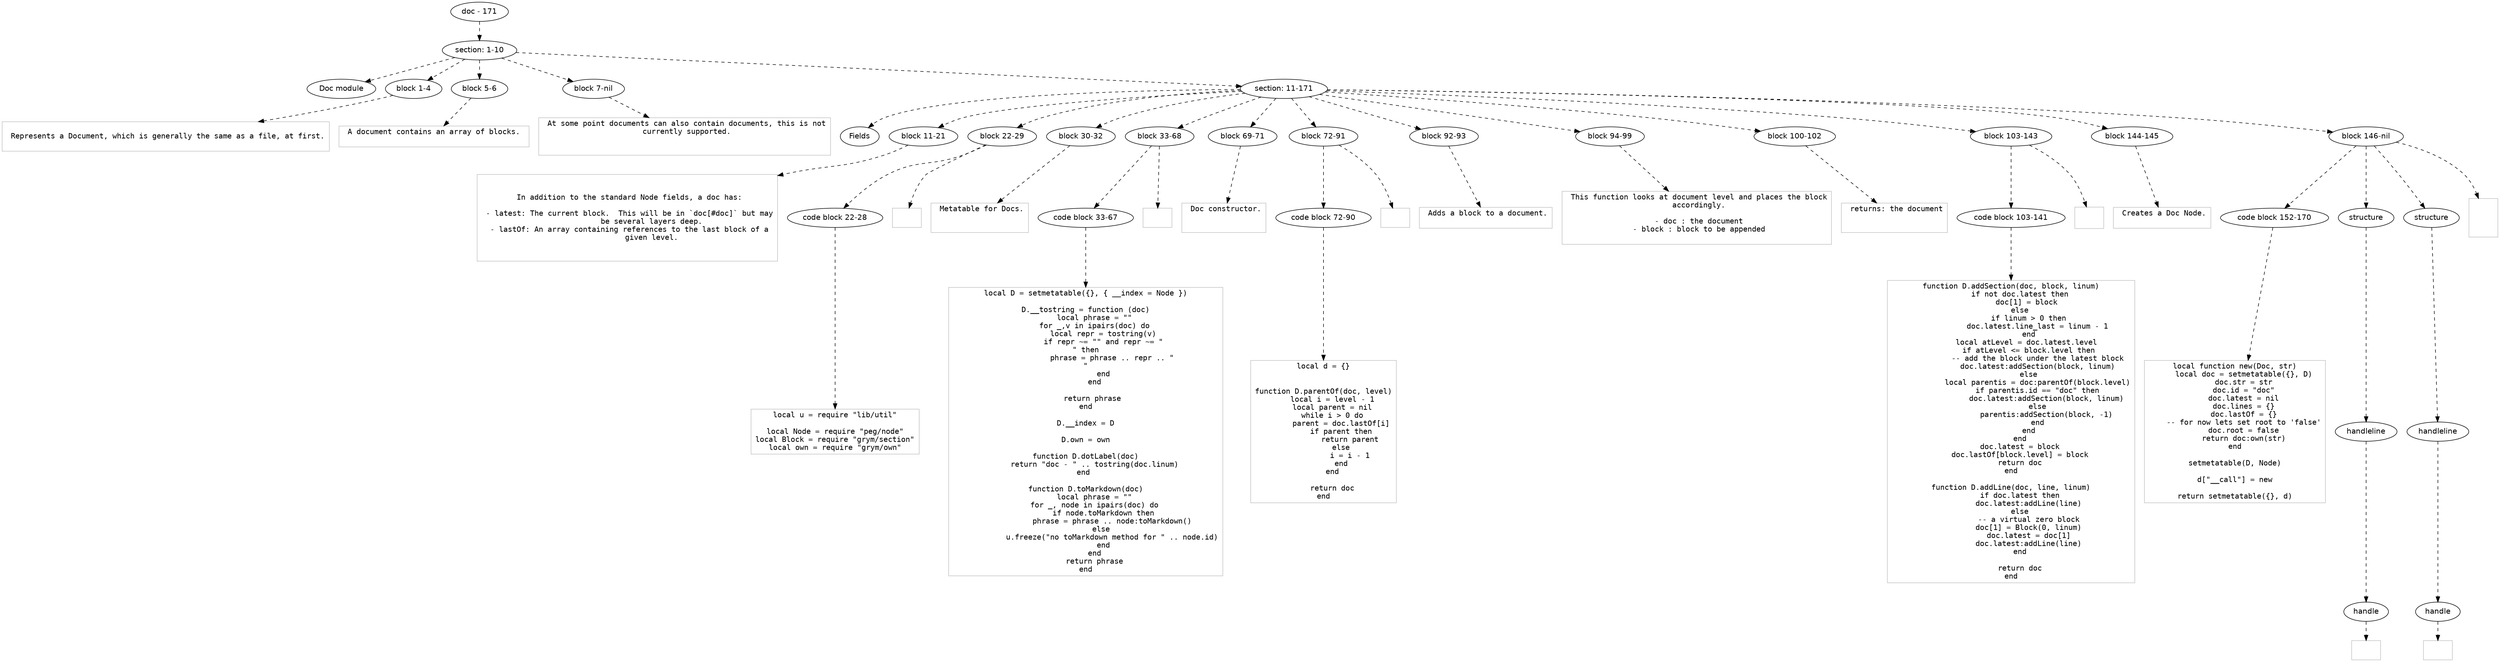 digraph hierarchy {

node [fontname=Helvetica]
edge [style=dashed]

doc_0 [label="doc - 171"]

doc_0 -> { section_1}
{rank=same; section_1}

section_1 [label="section: 1-10"]

section_1 -> { header_2 block_3 block_4 block_5 section_6}
{rank=same; header_2 block_3 block_4 block_5 section_6}

header_2 [label="Doc module"]
block_3 [label="block 1-4"]
block_4 [label="block 5-6"]
block_5 [label="block 7-nil"]
section_6 [label="section: 11-171"]


block_3 -> leaf_7
leaf_7  [color=Gray,shape=rectangle,fontname=Inconsolata,label="
 Represents a Document, which is generally the same as a file, at first.

"]
block_4 -> leaf_8
leaf_8  [color=Gray,shape=rectangle,fontname=Inconsolata,label=" A document contains an array of blocks. 

"]
block_5 -> leaf_9
leaf_9  [color=Gray,shape=rectangle,fontname=Inconsolata,label=" At some point documents can also contain documents, this is not
 currently supported.


"]section_6 -> { header_10 block_11 block_12 block_13 block_14 block_15 block_16 block_17 block_18 block_19 block_20 block_21 block_22}
{rank=same; header_10 block_11 block_12 block_13 block_14 block_15 block_16 block_17 block_18 block_19 block_20 block_21 block_22}

header_10 [label="Fields"]
block_11 [label="block 11-21"]
block_12 [label="block 22-29"]
block_13 [label="block 30-32"]
block_14 [label="block 33-68"]
block_15 [label="block 69-71"]
block_16 [label="block 72-91"]
block_17 [label="block 92-93"]
block_18 [label="block 94-99"]
block_19 [label="block 100-102"]
block_20 [label="block 103-143"]
block_21 [label="block 144-145"]
block_22 [label="block 146-nil"]


block_11 -> leaf_23
leaf_23  [color=Gray,shape=rectangle,fontname=Inconsolata,label="

 In addition to the standard Node fields, a doc has:
 
 - latest: The current block.  This will be in `doc[#doc]` but may
           be several layers deep.
 - lastOf: An array containing references to the last block of a
           given level.


"]block_12 -> { codeblock_24}
{rank=same; codeblock_24}

codeblock_24 [label="code block 22-28"]


codeblock_24 -> leaf_25
leaf_25  [color=Gray,shape=rectangle,fontname=Inconsolata,label="local u = require \"lib/util\"

local Node = require \"peg/node\"
local Block = require \"grym/section\"
local own = require \"grym/own\"
"]
block_12 -> leaf_26
leaf_26  [color=Gray,shape=rectangle,fontname=Inconsolata,label="
"]
block_13 -> leaf_27
leaf_27  [color=Gray,shape=rectangle,fontname=Inconsolata,label=" Metatable for Docs.


"]block_14 -> { codeblock_28}
{rank=same; codeblock_28}

codeblock_28 [label="code block 33-67"]


codeblock_28 -> leaf_29
leaf_29  [color=Gray,shape=rectangle,fontname=Inconsolata,label="local D = setmetatable({}, { __index = Node })

D.__tostring = function (doc)
    local phrase = \"\"
    for _,v in ipairs(doc) do
        local repr = tostring(v)
        if repr ~= \"\" and repr ~= \"\n\" then
            phrase = phrase .. repr .. \"\n\"
        end
    end

    return phrase 
end

D.__index = D

D.own = own

function D.dotLabel(doc)
    return \"doc - \" .. tostring(doc.linum)
end 

function D.toMarkdown(doc)
    local phrase = \"\"
    for _, node in ipairs(doc) do
        if node.toMarkdown then
            phrase = phrase .. node:toMarkdown()
        else 
            u.freeze(\"no toMarkdown method for \" .. node.id)
        end
    end
    return phrase
end
"]
block_14 -> leaf_30
leaf_30  [color=Gray,shape=rectangle,fontname=Inconsolata,label="
"]
block_15 -> leaf_31
leaf_31  [color=Gray,shape=rectangle,fontname=Inconsolata,label=" Doc constructor.


"]block_16 -> { codeblock_32}
{rank=same; codeblock_32}

codeblock_32 [label="code block 72-90"]


codeblock_32 -> leaf_33
leaf_33  [color=Gray,shape=rectangle,fontname=Inconsolata,label="local d = {}


function D.parentOf(doc, level)
    local i = level - 1
    local parent = nil
    while i > 0 do
        parent = doc.lastOf[i]
        if parent then
            return parent
        else
            i = i - 1
        end
    end

    return doc
end
"]
block_16 -> leaf_34
leaf_34  [color=Gray,shape=rectangle,fontname=Inconsolata,label="
"]
block_17 -> leaf_35
leaf_35  [color=Gray,shape=rectangle,fontname=Inconsolata,label=" Adds a block to a document.

"]
block_18 -> leaf_36
leaf_36  [color=Gray,shape=rectangle,fontname=Inconsolata,label=" This function looks at document level and places the block
 accordingly.
 
 - doc : the document
 - block : block to be appended

"]
block_19 -> leaf_37
leaf_37  [color=Gray,shape=rectangle,fontname=Inconsolata,label=" returns: the document


"]block_20 -> { codeblock_38}
{rank=same; codeblock_38}

codeblock_38 [label="code block 103-141"]


codeblock_38 -> leaf_39
leaf_39  [color=Gray,shape=rectangle,fontname=Inconsolata,label="function D.addSection(doc, block, linum)
    if not doc.latest then
        doc[1] = block 
    else
        if linum > 0 then
            doc.latest.line_last = linum - 1
        end
        local atLevel = doc.latest.level 
        if atLevel <= block.level then
            -- add the block under the latest block
            doc.latest:addSection(block, linum)
        else
            local parentis = doc:parentOf(block.level)
            if parentis.id == \"doc\" then
                doc.latest:addSection(block, linum)
            else
                parentis:addSection(block, -1)
            end
        end
    end
    doc.latest = block
    doc.lastOf[block.level] = block
    return doc
end

function D.addLine(doc, line, linum)
    if doc.latest then
        doc.latest:addLine(line)
    else
        -- a virtual zero block
        doc[1] = Block(0, linum)
        doc.latest = doc[1]
        doc.latest:addLine(line)
    end

    return doc
end
"]
block_20 -> leaf_40
leaf_40  [color=Gray,shape=rectangle,fontname=Inconsolata,label="

"]
block_21 -> leaf_41
leaf_41  [color=Gray,shape=rectangle,fontname=Inconsolata,label=" Creates a Doc Node.

"]block_22 -> { codeblock_42 structure_43 structure_44}
{rank=same; codeblock_42 structure_43 structure_44}

codeblock_42 [label="code block 152-170"]
structure_43 [label="structure"]
structure_44 [label="structure"]


codeblock_42 -> leaf_45
leaf_45  [color=Gray,shape=rectangle,fontname=Inconsolata,label="local function new(Doc, str)
    local doc = setmetatable({}, D)
    doc.str = str
    doc.id = \"doc\"
    doc.latest = nil
    doc.lines = {}
    doc.lastOf = {}
    -- for now lets set root to 'false'
    doc.root = false
    return doc:own(str)
end

setmetatable(D, Node)

d[\"__call\"] = new

return setmetatable({}, d)
"]structure_43 -> { handleline_46}
{rank=same; handleline_46}

handleline_46 [label="handleline"]

handleline_46 -> { handle_47}
{rank=same; handle_47}

handle_47 [label="handle"]


handle_47 -> leaf_48
leaf_48  [color=Gray,shape=rectangle,fontname=Inconsolata,label=""]structure_44 -> { handleline_49}
{rank=same; handleline_49}

handleline_49 [label="handleline"]

handleline_49 -> { handle_50}
{rank=same; handle_50}

handle_50 [label="handle"]


handle_50 -> leaf_51
leaf_51  [color=Gray,shape=rectangle,fontname=Inconsolata,label=""]
block_22 -> leaf_52
leaf_52  [color=Gray,shape=rectangle,fontname=Inconsolata,label="



"]
}
